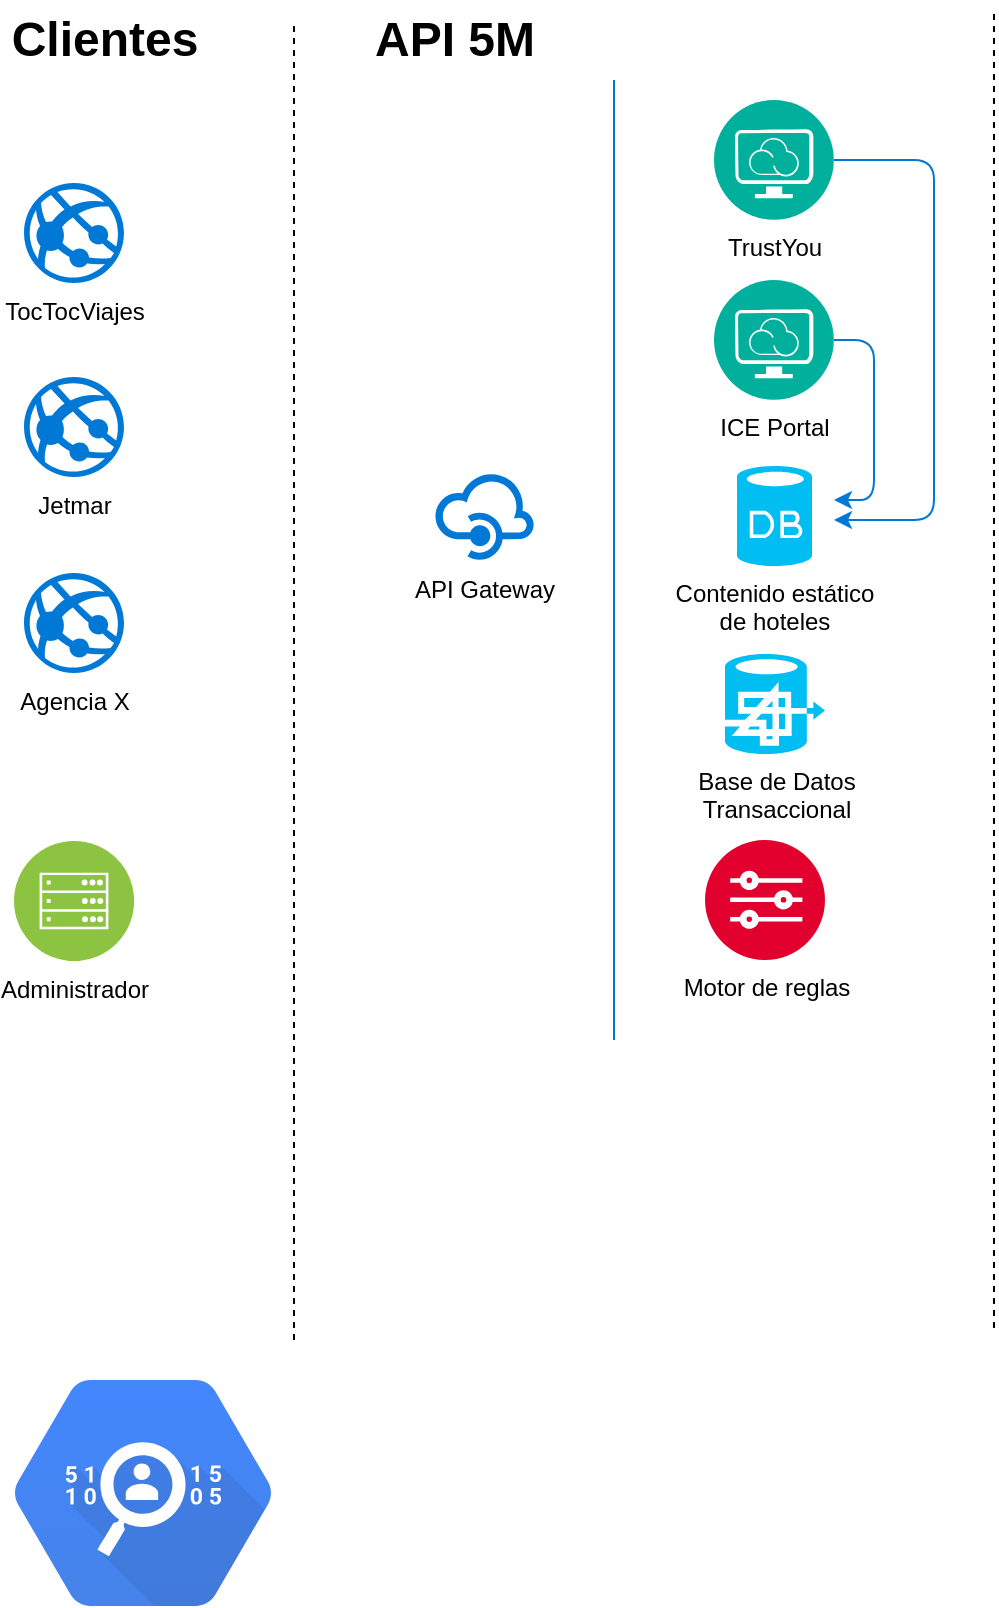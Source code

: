 <mxfile version="10.6.1" type="github"><diagram id="f106602c-feb2-e66a-4537-3a34d633f6aa" name="Page-1"><mxGraphModel dx="778" dy="340" grid="1" gridSize="10" guides="1" tooltips="1" connect="1" arrows="1" fold="1" page="1" pageScale="1" pageWidth="1169" pageHeight="827" background="#ffffff" math="0" shadow="0"><root><mxCell id="0"/><mxCell id="1" parent="0"/><mxCell id="5MtIr2wGl5e16cq12a3O-398" value="TocTocViajes&lt;br&gt;&lt;br&gt;" style="shadow=0;dashed=0;html=1;strokeColor=none;fillColor=#0079D6;labelPosition=center;verticalLabelPosition=bottom;verticalAlign=top;align=center;shape=mxgraph.azure.azure_website;" vertex="1" parent="1"><mxGeometry x="65" y="171.5" width="50" height="50" as="geometry"/></mxCell><mxCell id="5MtIr2wGl5e16cq12a3O-399" value="Agencia X&lt;br&gt;" style="shadow=0;dashed=0;html=1;strokeColor=none;fillColor=#0079D6;labelPosition=center;verticalLabelPosition=bottom;verticalAlign=top;align=center;shape=mxgraph.azure.azure_website;" vertex="1" parent="1"><mxGeometry x="65" y="366.5" width="50" height="50" as="geometry"/></mxCell><mxCell id="5MtIr2wGl5e16cq12a3O-401" value="Administrador&lt;br&gt;" style="aspect=fixed;perimeter=ellipsePerimeter;html=1;align=center;shadow=0;dashed=0;image;image=img/lib/ibm/infrastructure/mobile_backend.svg;" vertex="1" parent="1"><mxGeometry x="60" y="500.5" width="60" height="60" as="geometry"/></mxCell><mxCell id="5MtIr2wGl5e16cq12a3O-402" value="Jetmar&lt;br&gt;" style="shadow=0;dashed=0;html=1;strokeColor=none;fillColor=#0079D6;labelPosition=center;verticalLabelPosition=bottom;verticalAlign=top;align=center;shape=mxgraph.azure.azure_website;" vertex="1" parent="1"><mxGeometry x="65" y="268.5" width="50" height="50" as="geometry"/></mxCell><mxCell id="5MtIr2wGl5e16cq12a3O-404" value="" style="endArrow=none;dashed=1;html=1;" edge="1" parent="1"><mxGeometry width="50" height="50" relative="1" as="geometry"><mxPoint x="200" y="750" as="sourcePoint"/><mxPoint x="200" y="90" as="targetPoint"/></mxGeometry></mxCell><mxCell id="5MtIr2wGl5e16cq12a3O-405" value="API 5M" style="text;strokeColor=none;fillColor=none;html=1;fontSize=24;fontStyle=1;verticalAlign=middle;align=center;" vertex="1" parent="1"><mxGeometry x="230" y="80" width="100" height="40" as="geometry"/></mxCell><mxCell id="5MtIr2wGl5e16cq12a3O-430" style="edgeStyle=none;orthogonalLoop=1;jettySize=auto;html=1;strokeColor=#0079D6;" edge="1" parent="1" source="5MtIr2wGl5e16cq12a3O-415"><mxGeometry relative="1" as="geometry"><mxPoint x="470" y="340" as="targetPoint"/><Array as="points"><mxPoint x="520" y="160"/><mxPoint x="520" y="340"/></Array></mxGeometry></mxCell><mxCell id="5MtIr2wGl5e16cq12a3O-415" value="TrustYou" style="aspect=fixed;perimeter=ellipsePerimeter;html=1;align=center;shadow=0;dashed=0;image;image=img/lib/ibm/management/provider_cloud_portal_service.svg;" vertex="1" parent="1"><mxGeometry x="410" y="130" width="60" height="60" as="geometry"/></mxCell><mxCell id="5MtIr2wGl5e16cq12a3O-428" style="edgeStyle=orthogonalEdgeStyle;orthogonalLoop=1;jettySize=auto;html=1;strokeColor=#0079D6;" edge="1" parent="1" source="5MtIr2wGl5e16cq12a3O-408"><mxGeometry relative="1" as="geometry"><mxPoint x="470" y="330" as="targetPoint"/><Array as="points"><mxPoint x="490" y="250"/></Array></mxGeometry></mxCell><mxCell id="5MtIr2wGl5e16cq12a3O-408" value="ICE Portal" style="aspect=fixed;perimeter=ellipsePerimeter;html=1;align=center;shadow=0;dashed=0;image;image=img/lib/ibm/management/provider_cloud_portal_service.svg;" vertex="1" parent="1"><mxGeometry x="410" y="220" width="60" height="60" as="geometry"/></mxCell><mxCell id="5MtIr2wGl5e16cq12a3O-416" value="Base de Datos&lt;br&gt;Transaccional" style="verticalLabelPosition=bottom;html=1;verticalAlign=top;align=center;strokeColor=none;fillColor=#00BEF2;shape=mxgraph.azure.hdinsight;" vertex="1" parent="1"><mxGeometry x="415.5" y="407" width="50" height="50" as="geometry"/></mxCell><mxCell id="5MtIr2wGl5e16cq12a3O-417" value="Contenido estático&lt;br&gt;de hoteles" style="verticalLabelPosition=bottom;html=1;verticalAlign=top;align=center;strokeColor=none;fillColor=#00BEF2;shape=mxgraph.azure.database;" vertex="1" parent="1"><mxGeometry x="421.5" y="313" width="37.5" height="50" as="geometry"/></mxCell><mxCell id="5MtIr2wGl5e16cq12a3O-418" value="Motor de reglas" style="aspect=fixed;perimeter=ellipsePerimeter;html=1;align=center;shadow=0;dashed=0;image;image=img/lib/ibm/vpc/SecurityGroupRules.svg;" vertex="1" parent="1"><mxGeometry x="405.5" y="500" width="60" height="60" as="geometry"/></mxCell><mxCell id="5MtIr2wGl5e16cq12a3O-420" value="Clientes" style="text;strokeColor=none;fillColor=none;html=1;fontSize=24;fontStyle=1;verticalAlign=middle;align=center;" vertex="1" parent="1"><mxGeometry x="55" y="80" width="100" height="40" as="geometry"/></mxCell><mxCell id="5MtIr2wGl5e16cq12a3O-421" value="" style="endArrow=none;dashed=1;html=1;" edge="1" parent="1"><mxGeometry width="50" height="50" relative="1" as="geometry"><mxPoint x="550" y="744" as="sourcePoint"/><mxPoint x="550" y="84" as="targetPoint"/></mxGeometry></mxCell><mxCell id="5MtIr2wGl5e16cq12a3O-422" value="" style="shape=mxgraph.gcp.identity_and_security.cloud_data_loss_prevention_api;html=1;fillColor=#4387FD;gradientColor=#4683EA;strokeColor=none;verticalLabelPosition=bottom;verticalAlign=top;align=center;" vertex="1" parent="1"><mxGeometry x="60" y="770" width="129" height="113" as="geometry"/></mxCell><mxCell id="5MtIr2wGl5e16cq12a3O-423" value="API Gateway" style="shadow=0;dashed=0;html=1;strokeColor=none;labelPosition=center;verticalLabelPosition=bottom;verticalAlign=top;align=center;shape=mxgraph.mscae.cloud.api_management;fillColor=#0079D6;" vertex="1" parent="1"><mxGeometry x="270" y="315.5" width="50" height="45" as="geometry"/></mxCell><mxCell id="5MtIr2wGl5e16cq12a3O-429" value="" style="endArrow=none;html=1;strokeColor=#0079D6;" edge="1" parent="1"><mxGeometry width="50" height="50" relative="1" as="geometry"><mxPoint x="360" y="600" as="sourcePoint"/><mxPoint x="360" y="120" as="targetPoint"/></mxGeometry></mxCell></root></mxGraphModel></diagram></mxfile>